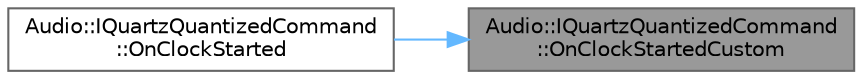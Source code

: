 digraph "Audio::IQuartzQuantizedCommand::OnClockStartedCustom"
{
 // INTERACTIVE_SVG=YES
 // LATEX_PDF_SIZE
  bgcolor="transparent";
  edge [fontname=Helvetica,fontsize=10,labelfontname=Helvetica,labelfontsize=10];
  node [fontname=Helvetica,fontsize=10,shape=box,height=0.2,width=0.4];
  rankdir="RL";
  Node1 [id="Node000001",label="Audio::IQuartzQuantizedCommand\l::OnClockStartedCustom",height=0.2,width=0.4,color="gray40", fillcolor="grey60", style="filled", fontcolor="black",tooltip=" "];
  Node1 -> Node2 [id="edge1_Node000001_Node000002",dir="back",color="steelblue1",style="solid",tooltip=" "];
  Node2 [id="Node000002",label="Audio::IQuartzQuantizedCommand\l::OnClockStarted",height=0.2,width=0.4,color="grey40", fillcolor="white", style="filled",URL="$d6/d19/classAudio_1_1IQuartzQuantizedCommand.html#af55bd7320d8159e6c852947ae3514fbe",tooltip=" "];
}
